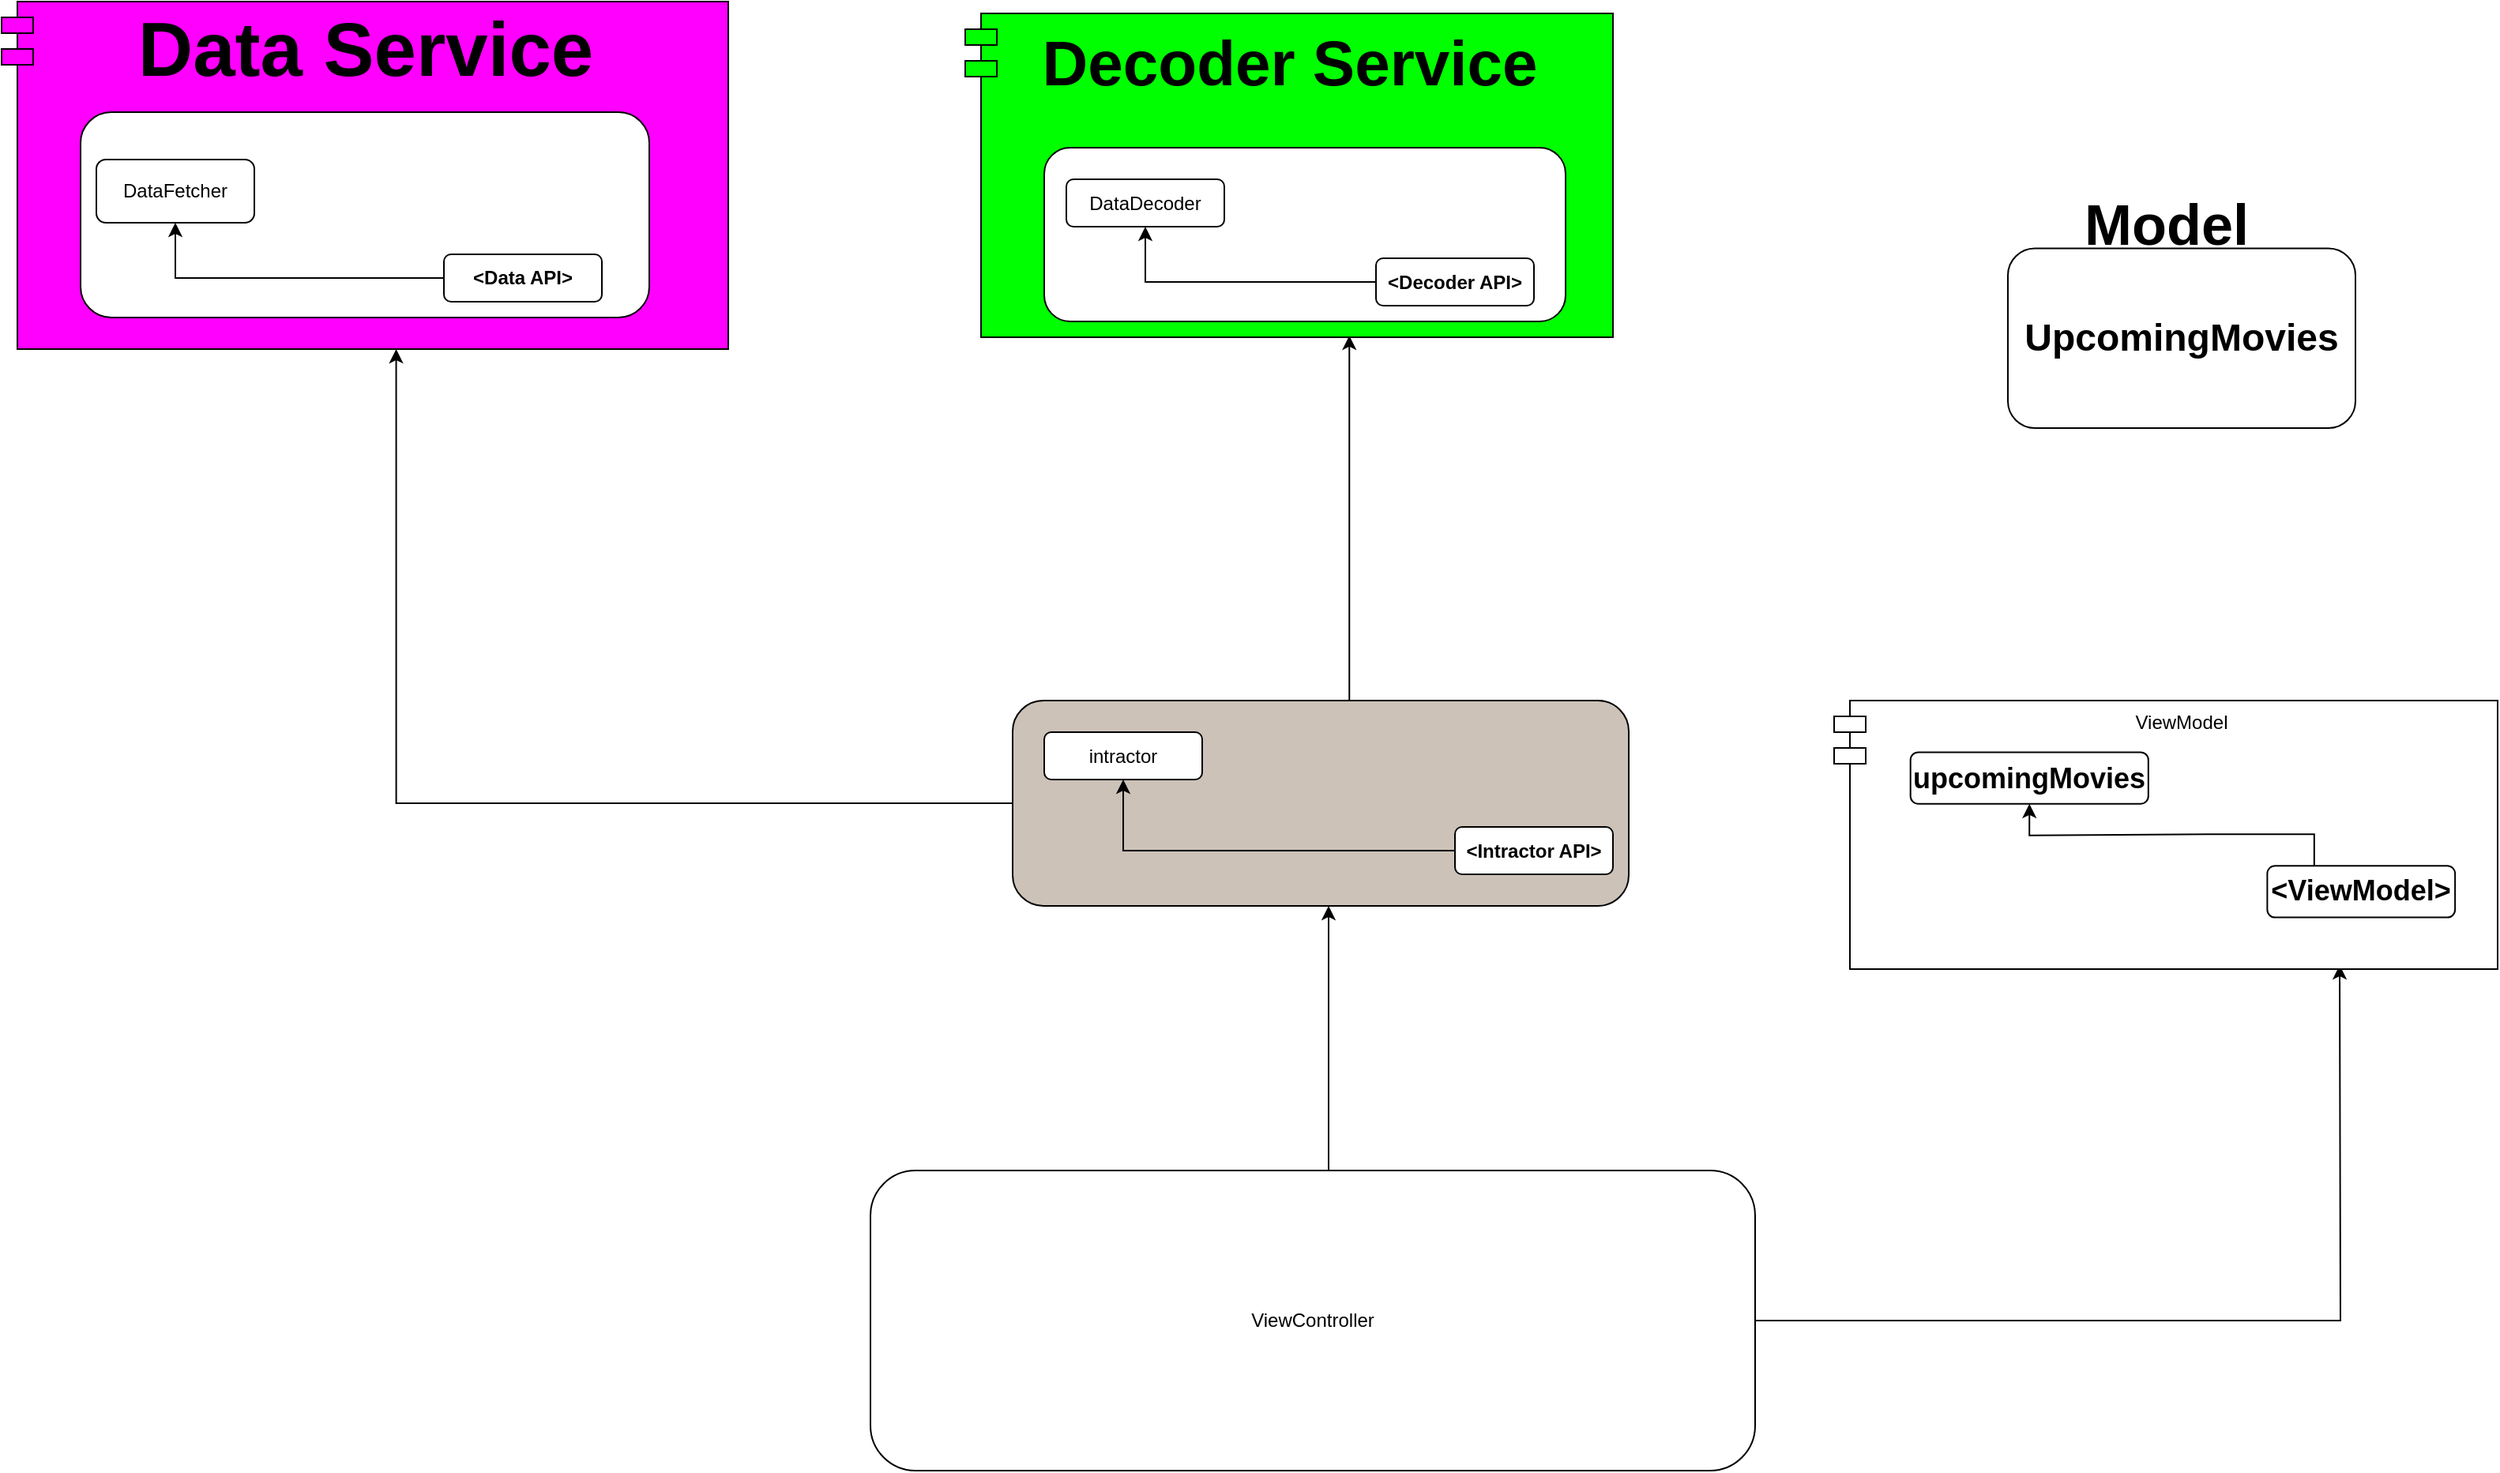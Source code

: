 <mxfile version="14.6.13" type="device" pages="2"><diagram id="UhifSF-42w1qAhomvV2c" name="Page-1"><mxGraphModel dx="5587" dy="3755" grid="1" gridSize="10" guides="1" tooltips="1" connect="1" arrows="1" fold="1" page="1" pageScale="1" pageWidth="827" pageHeight="1169" math="0" shadow="0"><root><mxCell id="0"/><mxCell id="1" parent="0"/><mxCell id="JRCIxCBR2UM5vP3-toow-10" style="edgeStyle=orthogonalEdgeStyle;rounded=0;orthogonalLoop=1;jettySize=auto;html=1;entryX=0.593;entryY=0.995;entryDx=0;entryDy=0;entryPerimeter=0;" parent="1" source="JRCIxCBR2UM5vP3-toow-3" target="JRCIxCBR2UM5vP3-toow-49" edge="1"><mxGeometry relative="1" as="geometry"><mxPoint x="10" y="-726.5" as="targetPoint"/><Array as="points"><mxPoint x="10" y="-677.5"/><mxPoint x="43" y="-677.5"/></Array></mxGeometry></mxCell><mxCell id="JRCIxCBR2UM5vP3-toow-11" style="edgeStyle=orthogonalEdgeStyle;rounded=0;orthogonalLoop=1;jettySize=auto;html=1;entryX=0.543;entryY=1;entryDx=0;entryDy=0;entryPerimeter=0;" parent="1" source="JRCIxCBR2UM5vP3-toow-3" target="JRCIxCBR2UM5vP3-toow-34" edge="1"><mxGeometry relative="1" as="geometry"><mxPoint x="-550" y="-697.5" as="targetPoint"/><Array as="points"><mxPoint x="-560" y="-612.5"/></Array></mxGeometry></mxCell><mxCell id="doRQIKTfhAvHuFWZN_qX-1" style="edgeStyle=orthogonalEdgeStyle;rounded=0;orthogonalLoop=1;jettySize=auto;html=1;" parent="1" source="JRCIxCBR2UM5vP3-toow-6" target="JRCIxCBR2UM5vP3-toow-3" edge="1"><mxGeometry relative="1" as="geometry"><Array as="points"><mxPoint x="30" y="-390"/><mxPoint x="30" y="-390"/></Array></mxGeometry></mxCell><mxCell id="X_9Je712PcFfxpgx6-XO-11" style="edgeStyle=orthogonalEdgeStyle;rounded=0;orthogonalLoop=1;jettySize=auto;html=1;" edge="1" parent="1" source="JRCIxCBR2UM5vP3-toow-6"><mxGeometry relative="1" as="geometry"><mxPoint x="670" y="-510" as="targetPoint"/></mxGeometry></mxCell><mxCell id="JRCIxCBR2UM5vP3-toow-6" value="ViewController" style="rounded=1;whiteSpace=wrap;html=1;" parent="1" vertex="1"><mxGeometry x="-260" y="-380" width="560" height="190" as="geometry"/></mxCell><mxCell id="ehZwfNo9x4EAYzTrg_3U-1" value="" style="group" parent="1" vertex="1" connectable="0"><mxGeometry x="-810" y="-1120" width="460" height="220" as="geometry"/></mxCell><mxCell id="JRCIxCBR2UM5vP3-toow-34" value="" style="shape=module;align=left;spacingLeft=20;align=center;verticalAlign=top;fillColor=#FF00FF;" parent="ehZwfNo9x4EAYzTrg_3U-1" vertex="1"><mxGeometry width="460" height="220" as="geometry"/></mxCell><mxCell id="JRCIxCBR2UM5vP3-toow-35" value="" style="rounded=1;whiteSpace=wrap;html=1;" parent="ehZwfNo9x4EAYzTrg_3U-1" vertex="1"><mxGeometry x="50" y="70" width="360" height="130" as="geometry"/></mxCell><mxCell id="JRCIxCBR2UM5vP3-toow-36" value="DataFetcher" style="rounded=1;whiteSpace=wrap;html=1;" parent="ehZwfNo9x4EAYzTrg_3U-1" vertex="1"><mxGeometry x="60" y="100" width="100" height="40" as="geometry"/></mxCell><mxCell id="JRCIxCBR2UM5vP3-toow-37" style="edgeStyle=orthogonalEdgeStyle;rounded=0;orthogonalLoop=1;jettySize=auto;html=1;" parent="ehZwfNo9x4EAYzTrg_3U-1" source="JRCIxCBR2UM5vP3-toow-38" target="JRCIxCBR2UM5vP3-toow-36" edge="1"><mxGeometry relative="1" as="geometry"/></mxCell><mxCell id="JRCIxCBR2UM5vP3-toow-38" value="&lt;b&gt;&amp;lt;Data API&amp;gt;&lt;/b&gt;" style="rounded=1;whiteSpace=wrap;html=1;" parent="ehZwfNo9x4EAYzTrg_3U-1" vertex="1"><mxGeometry x="280" y="160" width="100" height="30" as="geometry"/></mxCell><mxCell id="JRCIxCBR2UM5vP3-toow-42" value="&lt;b&gt;&lt;font style=&quot;font-size: 48px&quot;&gt;Data Service&lt;/font&gt;&lt;/b&gt;" style="text;html=1;resizable=0;autosize=1;align=center;verticalAlign=middle;points=[];fillColor=none;strokeColor=none;rounded=0;" parent="ehZwfNo9x4EAYzTrg_3U-1" vertex="1"><mxGeometry x="80" y="15" width="300" height="30" as="geometry"/></mxCell><mxCell id="ehZwfNo9x4EAYzTrg_3U-2" value="" style="group" parent="1" vertex="1" connectable="0"><mxGeometry x="-200" y="-1112.5" width="410" height="205" as="geometry"/></mxCell><mxCell id="JRCIxCBR2UM5vP3-toow-49" value="" style="shape=module;align=left;spacingLeft=20;align=center;verticalAlign=top;fillColor=#00FF00;" parent="ehZwfNo9x4EAYzTrg_3U-2" vertex="1"><mxGeometry width="410" height="205" as="geometry"/></mxCell><mxCell id="JRCIxCBR2UM5vP3-toow-50" value="&lt;b&gt;&lt;font style=&quot;font-size: 40px&quot;&gt;Decoder Service&lt;/font&gt;&lt;/b&gt;" style="text;html=1;resizable=0;autosize=1;align=center;verticalAlign=middle;points=[];fillColor=none;strokeColor=none;rounded=0;fontSize=40;" parent="ehZwfNo9x4EAYzTrg_3U-2" vertex="1"><mxGeometry x="40" y="5" width="330" height="50" as="geometry"/></mxCell><mxCell id="JRCIxCBR2UM5vP3-toow-51" value="" style="rounded=1;whiteSpace=wrap;html=1;" parent="ehZwfNo9x4EAYzTrg_3U-2" vertex="1"><mxGeometry x="50" y="85" width="330" height="110" as="geometry"/></mxCell><mxCell id="JRCIxCBR2UM5vP3-toow-53" value="&lt;b&gt;&amp;lt;Decoder API&amp;gt;&lt;/b&gt;" style="rounded=1;whiteSpace=wrap;html=1;" parent="ehZwfNo9x4EAYzTrg_3U-2" vertex="1"><mxGeometry x="260" y="155" width="100" height="30" as="geometry"/></mxCell><mxCell id="JRCIxCBR2UM5vP3-toow-54" value="DataDecoder" style="rounded=1;whiteSpace=wrap;html=1;" parent="ehZwfNo9x4EAYzTrg_3U-2" vertex="1"><mxGeometry x="64" y="105" width="100" height="30" as="geometry"/></mxCell><mxCell id="JRCIxCBR2UM5vP3-toow-52" style="edgeStyle=orthogonalEdgeStyle;rounded=0;orthogonalLoop=1;jettySize=auto;html=1;" parent="ehZwfNo9x4EAYzTrg_3U-2" source="JRCIxCBR2UM5vP3-toow-53" target="JRCIxCBR2UM5vP3-toow-54" edge="1"><mxGeometry relative="1" as="geometry"/></mxCell><mxCell id="ehZwfNo9x4EAYzTrg_3U-4" value="" style="group" parent="1" vertex="1" connectable="0"><mxGeometry x="-170" y="-677.5" width="390" height="130" as="geometry"/></mxCell><mxCell id="JRCIxCBR2UM5vP3-toow-3" value="" style="rounded=1;whiteSpace=wrap;html=1;fillColor=#CCC2B8;" parent="ehZwfNo9x4EAYzTrg_3U-4" vertex="1"><mxGeometry width="390" height="130" as="geometry"/></mxCell><mxCell id="JRCIxCBR2UM5vP3-toow-29" value="&lt;b&gt;&amp;lt;Intractor API&amp;gt;&lt;/b&gt;" style="rounded=1;whiteSpace=wrap;html=1;" parent="ehZwfNo9x4EAYzTrg_3U-4" vertex="1"><mxGeometry x="280" y="80" width="100" height="30" as="geometry"/></mxCell><mxCell id="JRCIxCBR2UM5vP3-toow-30" value="intractor" style="rounded=1;whiteSpace=wrap;html=1;" parent="ehZwfNo9x4EAYzTrg_3U-4" vertex="1"><mxGeometry x="20" y="20" width="100" height="30" as="geometry"/></mxCell><mxCell id="JRCIxCBR2UM5vP3-toow-28" style="edgeStyle=orthogonalEdgeStyle;rounded=0;orthogonalLoop=1;jettySize=auto;html=1;" parent="ehZwfNo9x4EAYzTrg_3U-4" source="JRCIxCBR2UM5vP3-toow-29" target="JRCIxCBR2UM5vP3-toow-30" edge="1"><mxGeometry relative="1" as="geometry"/></mxCell><mxCell id="X_9Je712PcFfxpgx6-XO-9" value="" style="group" vertex="1" connectable="0" parent="1"><mxGeometry x="350" y="-677.5" width="420" height="170" as="geometry"/></mxCell><mxCell id="X_9Je712PcFfxpgx6-XO-4" value="ViewModel&#10;" style="shape=module;align=left;spacingLeft=20;align=center;verticalAlign=top;" vertex="1" parent="X_9Je712PcFfxpgx6-XO-9"><mxGeometry width="420" height="170" as="geometry"/></mxCell><mxCell id="X_9Je712PcFfxpgx6-XO-5" value="&lt;b&gt;&lt;font style=&quot;font-size: 18px&quot;&gt;&amp;lt;ViewModel&amp;gt;&lt;/font&gt;&lt;/b&gt;" style="rounded=1;whiteSpace=wrap;html=1;" vertex="1" parent="X_9Je712PcFfxpgx6-XO-9"><mxGeometry x="274.189" y="104.615" width="118.868" height="32.692" as="geometry"/></mxCell><mxCell id="X_9Je712PcFfxpgx6-XO-7" value="&lt;span style=&quot;font-size: 18px&quot;&gt;&lt;b&gt;upcomingMovies&lt;/b&gt;&lt;/span&gt;" style="rounded=1;whiteSpace=wrap;html=1;" vertex="1" parent="X_9Je712PcFfxpgx6-XO-9"><mxGeometry x="48.34" y="32.692" width="150.566" height="32.692" as="geometry"/></mxCell><mxCell id="X_9Je712PcFfxpgx6-XO-8" style="edgeStyle=orthogonalEdgeStyle;rounded=0;orthogonalLoop=1;jettySize=auto;html=1;exitX=0.25;exitY=0;exitDx=0;exitDy=0;entryX=0.5;entryY=1;entryDx=0;entryDy=0;" edge="1" parent="X_9Je712PcFfxpgx6-XO-9" source="X_9Je712PcFfxpgx6-XO-5" target="X_9Je712PcFfxpgx6-XO-7"><mxGeometry relative="1" as="geometry"/></mxCell><mxCell id="X_9Je712PcFfxpgx6-XO-10" value="" style="group" vertex="1" connectable="0" parent="1"><mxGeometry x="460" y="-990" width="220" height="140" as="geometry"/></mxCell><mxCell id="X_9Je712PcFfxpgx6-XO-2" value="&lt;span&gt;&lt;b&gt;&lt;font style=&quot;font-size: 24px&quot;&gt;UpcomingMovies&lt;/font&gt;&lt;/b&gt;&lt;/span&gt;" style="rounded=1;whiteSpace=wrap;html=1;" vertex="1" parent="X_9Je712PcFfxpgx6-XO-10"><mxGeometry y="26.25" width="220" height="113.75" as="geometry"/></mxCell><mxCell id="X_9Je712PcFfxpgx6-XO-3" value="&lt;b&gt;&lt;font style=&quot;font-size: 36px&quot;&gt;Model&lt;/font&gt;&lt;/b&gt;" style="text;html=1;resizable=0;autosize=1;align=center;verticalAlign=middle;points=[];fillColor=none;strokeColor=none;rounded=0;" vertex="1" parent="X_9Je712PcFfxpgx6-XO-10"><mxGeometry x="40" y="-3.75" width="120" height="30" as="geometry"/></mxCell></root></mxGraphModel></diagram><diagram id="HdNZR1S5MDNft-mWd_tq" name="Page-2"><mxGraphModel dx="5587" dy="3755" grid="1" gridSize="10" guides="1" tooltips="1" connect="1" arrows="1" fold="1" page="1" pageScale="1" pageWidth="827" pageHeight="1169" math="0" shadow="1"><root><mxCell id="1kyIAP5yJ7sOfeCTXV9k-0"/><mxCell id="1kyIAP5yJ7sOfeCTXV9k-1" parent="1kyIAP5yJ7sOfeCTXV9k-0"/><mxCell id="DcD7GZhykRlPcKf7Xhi2-11" value="DataService" style="shape=module;align=left;spacingLeft=20;align=center;verticalAlign=top;fillColor=#FFFFFF;container=0;" parent="1kyIAP5yJ7sOfeCTXV9k-1" vertex="1"><mxGeometry x="-810" y="-1140" width="340" height="250" as="geometry"/></mxCell><mxCell id="DcD7GZhykRlPcKf7Xhi2-13" value="RemoteFetcher: DATAFetcherAPI" style="swimlane;fontStyle=1;align=center;verticalAlign=top;childLayout=stackLayout;horizontal=1;startSize=26;horizontalStack=0;resizeParent=1;resizeParentMax=0;resizeLast=0;collapsible=1;marginBottom=0;fillColor=#FFFFFF;container=0;" parent="1kyIAP5yJ7sOfeCTXV9k-1" vertex="1"><mxGeometry x="-760" y="-980" width="270" height="60" as="geometry"><mxRectangle x="-200" y="20" width="160" height="26" as="alternateBounds"/></mxGeometry></mxCell><mxCell id="DcD7GZhykRlPcKf7Xhi2-16" value="&lt;p style=&quot;margin: 0px ; margin-top: 4px ; text-align: center&quot;&gt;&lt;i&gt;&amp;lt;&amp;lt;Protocol&amp;gt;&amp;gt;&lt;/i&gt;&lt;br&gt;&lt;b&gt;DATAFetcherAPI&lt;/b&gt;&lt;/p&gt;&lt;hr size=&quot;1&quot;&gt;&lt;p style=&quot;margin: 0px ; margin-left: 4px&quot;&gt;+ func load(URL, @escaping (Data?, Error?) -&amp;gt;())&lt;br&gt;&lt;br&gt;&lt;/p&gt;" style="verticalAlign=top;align=left;overflow=fill;fontSize=12;fontFamily=Helvetica;html=1;fillColor=#FFFFFF;container=0;" parent="1kyIAP5yJ7sOfeCTXV9k-1" vertex="1"><mxGeometry x="-760" y="-1110" width="270" height="76" as="geometry"/></mxCell><mxCell id="DcD7GZhykRlPcKf7Xhi2-12" style="edgeStyle=orthogonalEdgeStyle;rounded=0;orthogonalLoop=1;jettySize=auto;html=1;entryX=0.482;entryY=0.98;entryDx=0;entryDy=0;entryPerimeter=0;" parent="1kyIAP5yJ7sOfeCTXV9k-1" source="DcD7GZhykRlPcKf7Xhi2-13" target="DcD7GZhykRlPcKf7Xhi2-16" edge="1"><mxGeometry x="-810" y="-1140" as="geometry"/></mxCell><mxCell id="DcD7GZhykRlPcKf7Xhi2-14" value="" style="line;strokeWidth=1;fillColor=none;align=left;verticalAlign=middle;spacingTop=-1;spacingLeft=3;spacingRight=3;rotatable=0;labelPosition=right;points=[];portConstraint=eastwest;container=0;" parent="1kyIAP5yJ7sOfeCTXV9k-1" vertex="1"><mxGeometry x="-760" y="-954" width="270" height="8" as="geometry"/></mxCell><mxCell id="DcD7GZhykRlPcKf7Xhi2-15" value="func load(URL, @escaping (Data?, Error?) -&gt;())" style="text;strokeColor=none;fillColor=none;align=left;verticalAlign=top;spacingLeft=4;spacingRight=4;overflow=hidden;rotatable=0;points=[[0,0.5],[1,0.5]];portConstraint=eastwest;container=0;" parent="1kyIAP5yJ7sOfeCTXV9k-1" vertex="1"><mxGeometry x="-760" y="-946" width="270" height="26" as="geometry"/></mxCell><mxCell id="4qxVSh-w7b2fWSFn4HQ2-100" value="" style="group" vertex="1" connectable="0" parent="1kyIAP5yJ7sOfeCTXV9k-1"><mxGeometry x="-800" y="-540" width="510" height="260" as="geometry"/></mxCell><mxCell id="4qxVSh-w7b2fWSFn4HQ2-41" value="UpcomingMovies: ViewModel" style="swimlane;fontStyle=0;childLayout=stackLayout;horizontal=1;startSize=26;fillColor=none;horizontalStack=0;resizeParent=1;resizeParentMax=0;resizeLast=0;collapsible=1;marginBottom=0;container=0;" vertex="1" parent="4qxVSh-w7b2fWSFn4HQ2-100"><mxGeometry x="15.3" y="140" width="187" height="100" as="geometry"/></mxCell><mxCell id="4qxVSh-w7b2fWSFn4HQ2-42" value="+ title: String&#10;+ release_date: String&#10;+ rating: Double&#10;+ posterPath: String" style="text;strokeColor=none;fillColor=none;align=left;verticalAlign=top;spacingLeft=4;spacingRight=4;overflow=hidden;rotatable=0;points=[[0,0.5],[1,0.5]];portConstraint=eastwest;container=0;" vertex="1" parent="4qxVSh-w7b2fWSFn4HQ2-100"><mxGeometry x="15.3" y="166" width="187" height="74" as="geometry"/></mxCell><mxCell id="4qxVSh-w7b2fWSFn4HQ2-30" style="edgeStyle=orthogonalEdgeStyle;rounded=0;orthogonalLoop=1;jettySize=auto;html=1;exitX=1.003;exitY=0.298;exitDx=0;exitDy=0;exitPerimeter=0;" edge="1" parent="4qxVSh-w7b2fWSFn4HQ2-100" source="4qxVSh-w7b2fWSFn4HQ2-42" target="4qxVSh-w7b2fWSFn4HQ2-29"><mxGeometry x="-627.938" y="-225.581" as="geometry"><mxPoint x="239.594" y="194.11" as="sourcePoint"/></mxGeometry></mxCell><mxCell id="4qxVSh-w7b2fWSFn4HQ2-16" value="" style="shape=module;align=left;spacingLeft=20;align=center;verticalAlign=top;fillColor=none;container=0;" vertex="1" parent="4qxVSh-w7b2fWSFn4HQ2-100"><mxGeometry width="510" height="260" as="geometry"/></mxCell><mxCell id="4qxVSh-w7b2fWSFn4HQ2-29" value="&lt;p style=&quot;margin: 0px ; margin-top: 4px ; text-align: center&quot;&gt;&lt;i&gt;&amp;lt;&amp;lt;&lt;b&gt;Protocol&lt;/b&gt;&amp;gt;&amp;gt;&lt;/i&gt;&lt;br&gt;&lt;b&gt;ViewModel&lt;/b&gt;&lt;/p&gt;&lt;hr size=&quot;1&quot;&gt;&lt;p style=&quot;margin: 0px ; margin-left: 4px&quot;&gt;+ posterPath: String&lt;/p&gt;&lt;p style=&quot;margin: 0px ; margin-left: 4px&quot;&gt;+ title: String&lt;/p&gt;&lt;p style=&quot;margin: 0px ; margin-left: 4px&quot;&gt;+ release_date: String&lt;/p&gt;&lt;p style=&quot;margin: 0px ; margin-left: 4px&quot;&gt;+ rating: Double&lt;/p&gt;&lt;p style=&quot;margin: 0px ; margin-left: 4px&quot;&gt;&lt;br&gt;&lt;/p&gt;&lt;p style=&quot;margin: 0px ; margin-left: 4px&quot;&gt;&lt;br&gt;&lt;/p&gt;" style="verticalAlign=top;align=left;overflow=fill;fontSize=12;fontFamily=Helvetica;html=1;fillColor=none;container=0;" vertex="1" parent="4qxVSh-w7b2fWSFn4HQ2-100"><mxGeometry x="310" y="20.0" width="181.05" height="110.47" as="geometry"/></mxCell><mxCell id="4qxVSh-w7b2fWSFn4HQ2-101" value="" style="group" vertex="1" connectable="0" parent="1kyIAP5yJ7sOfeCTXV9k-1"><mxGeometry x="-810" y="-250" width="510" height="230" as="geometry"/></mxCell><mxCell id="4qxVSh-w7b2fWSFn4HQ2-90" value="UI" style="shape=module;align=left;spacingLeft=20;align=center;verticalAlign=top;fillColor=none;container=0;" vertex="1" parent="4qxVSh-w7b2fWSFn4HQ2-101"><mxGeometry width="510" height="230" as="geometry"/></mxCell><mxCell id="4qxVSh-w7b2fWSFn4HQ2-91" value="ViewController: UIViewController" style="swimlane;fontStyle=1;align=center;verticalAlign=top;childLayout=stackLayout;horizontal=1;startSize=26;horizontalStack=0;resizeParent=1;resizeParentMax=0;resizeLast=0;collapsible=1;marginBottom=0;fillColor=none;container=0;" vertex="1" parent="4qxVSh-w7b2fWSFn4HQ2-101"><mxGeometry x="77.273" y="90" width="386.364" height="120" as="geometry"/></mxCell><mxCell id="4qxVSh-w7b2fWSFn4HQ2-95" value="&lt;b&gt;&lt;font style=&quot;font-size: 24px&quot;&gt;UIKIT&lt;/font&gt;&lt;/b&gt;" style="text;html=1;resizable=0;autosize=1;align=center;verticalAlign=middle;points=[];fillColor=none;strokeColor=none;rounded=0;container=0;" vertex="1" parent="4qxVSh-w7b2fWSFn4HQ2-101"><mxGeometry x="200.909" y="60" width="80" height="20" as="geometry"/></mxCell><mxCell id="4qxVSh-w7b2fWSFn4HQ2-92" value="+ tableView: UITableView&#10;- intractor: Inreactor&#10;- viewModel: ViewModel&#10;" style="text;strokeColor=none;fillColor=none;align=left;verticalAlign=top;spacingLeft=4;spacingRight=4;overflow=hidden;rotatable=0;points=[[0,0.5],[1,0.5]];portConstraint=eastwest;container=0;" vertex="1" parent="4qxVSh-w7b2fWSFn4HQ2-101"><mxGeometry x="77.273" y="116" width="386.364" height="54" as="geometry"/></mxCell><mxCell id="4qxVSh-w7b2fWSFn4HQ2-93" value="" style="line;strokeWidth=1;fillColor=none;align=left;verticalAlign=middle;spacingTop=-1;spacingLeft=3;spacingRight=3;rotatable=0;labelPosition=right;points=[];portConstraint=eastwest;container=0;" vertex="1" parent="4qxVSh-w7b2fWSFn4HQ2-101"><mxGeometry x="77.273" y="170" width="386.364" height="8" as="geometry"/></mxCell><mxCell id="4qxVSh-w7b2fWSFn4HQ2-94" value="+ loadData(using url : URL) -&gt; ViewModel&#10;&#10;&#10;" style="text;strokeColor=none;fillColor=none;align=left;verticalAlign=top;spacingLeft=4;spacingRight=4;overflow=hidden;rotatable=0;points=[[0,0.5],[1,0.5]];portConstraint=eastwest;container=0;" vertex="1" parent="4qxVSh-w7b2fWSFn4HQ2-101"><mxGeometry x="77.273" y="178" width="386.364" height="32" as="geometry"/></mxCell><mxCell id="4qxVSh-w7b2fWSFn4HQ2-104" value="" style="group" vertex="1" connectable="0" parent="1kyIAP5yJ7sOfeCTXV9k-1"><mxGeometry x="-810" y="-860" width="600" height="280" as="geometry"/></mxCell><mxCell id="4qxVSh-w7b2fWSFn4HQ2-32" value="" style="shape=module;align=left;spacingLeft=20;align=center;verticalAlign=top;fillColor=none;container=0;" vertex="1" parent="4qxVSh-w7b2fWSFn4HQ2-104"><mxGeometry y="-10" width="600" height="279.23" as="geometry"/></mxCell><mxCell id="4qxVSh-w7b2fWSFn4HQ2-38" value="&lt;p style=&quot;margin: 0px ; margin-top: 4px ; text-align: center&quot;&gt;&lt;i&gt;&amp;lt;&amp;lt;&lt;b&gt;Protocol&lt;/b&gt;&amp;gt;&amp;gt;&lt;/i&gt;&lt;br&gt;&lt;b&gt;Intractor&lt;/b&gt;&lt;/p&gt;&lt;hr size=&quot;1&quot;&gt;&lt;p style=&quot;margin: 0px ; margin-left: 4px&quot;&gt;+ loadData(from url: URL) -&amp;gt; ViewModel&lt;/p&gt;&lt;p style=&quot;margin: 0px ; margin-left: 4px&quot;&gt;&lt;br&gt;&lt;/p&gt;" style="verticalAlign=top;align=left;overflow=fill;fontSize=12;fontFamily=Helvetica;html=1;fillColor=none;container=0;" vertex="1" parent="4qxVSh-w7b2fWSFn4HQ2-104"><mxGeometry x="330" y="-0.003" width="240" height="69.453" as="geometry"/></mxCell><mxCell id="4qxVSh-w7b2fWSFn4HQ2-39" style="edgeStyle=orthogonalEdgeStyle;rounded=0;orthogonalLoop=1;jettySize=auto;html=1;" edge="1" parent="4qxVSh-w7b2fWSFn4HQ2-104" source="4qxVSh-w7b2fWSFn4HQ2-35" target="4qxVSh-w7b2fWSFn4HQ2-38"><mxGeometry x="-720" y="-924.848" as="geometry"/></mxCell><mxCell id="4qxVSh-w7b2fWSFn4HQ2-103" value="" style="group" vertex="1" connectable="0" parent="4qxVSh-w7b2fWSFn4HQ2-104"><mxGeometry x="47" y="86.154" width="350" height="172.308" as="geometry"/></mxCell><mxCell id="4qxVSh-w7b2fWSFn4HQ2-35" value="+ decoder: DecoderAPI&#10;+ dataLoader: DataFetcherAPI&#10;&#10;&#10;" style="text;strokeColor=none;fillColor=none;align=left;verticalAlign=top;spacingLeft=4;spacingRight=4;overflow=hidden;rotatable=0;points=[[0,0.5],[1,0.5]];portConstraint=eastwest;container=0;" vertex="1" parent="4qxVSh-w7b2fWSFn4HQ2-103"><mxGeometry y="32.322" width="350" height="50.487" as="geometry"/></mxCell><mxCell id="4qxVSh-w7b2fWSFn4HQ2-36" value="" style="line;strokeWidth=1;fillColor=none;align=left;verticalAlign=middle;spacingTop=-1;spacingLeft=3;spacingRight=3;rotatable=0;labelPosition=right;points=[];portConstraint=eastwest;container=0;" vertex="1" parent="4qxVSh-w7b2fWSFn4HQ2-103"><mxGeometry y="82.809" width="350" height="9.179" as="geometry"/></mxCell><mxCell id="4qxVSh-w7b2fWSFn4HQ2-37" value="+ loadData(from url: URL) -&gt; ViewModel&#10;- load(from url: URL) -&gt; Data&#10;- decode(data: Data) -&gt; Model&#10;- buildViewModel(from Model) -&gt; ViewModel" style="text;strokeColor=none;fillColor=none;align=left;verticalAlign=top;spacingLeft=4;spacingRight=4;overflow=hidden;rotatable=0;points=[[0,0.5],[1,0.5]];portConstraint=eastwest;container=0;" vertex="1" parent="4qxVSh-w7b2fWSFn4HQ2-103"><mxGeometry y="91.988" width="350" height="80.32" as="geometry"/></mxCell><mxCell id="4qxVSh-w7b2fWSFn4HQ2-34" value="VCIntractor: Intractor" style="swimlane;fontStyle=1;align=center;verticalAlign=top;childLayout=stackLayout;horizontal=1;startSize=26;horizontalStack=0;resizeParent=1;resizeParentMax=0;resizeLast=0;collapsible=1;marginBottom=0;fillColor=none;container=0;" vertex="1" parent="4qxVSh-w7b2fWSFn4HQ2-103"><mxGeometry width="350" height="165.498" as="geometry"/></mxCell><mxCell id="s_Yl9e2CeMTQiv_r_vm1-0" value="Untitled Layer" parent="1kyIAP5yJ7sOfeCTXV9k-0"/><mxCell id="s_Yl9e2CeMTQiv_r_vm1-2" value="" style="group" parent="s_Yl9e2CeMTQiv_r_vm1-0" vertex="1" connectable="0"><mxGeometry x="-390" y="-1140" width="377" height="250" as="geometry"/></mxCell><mxCell id="s_Yl9e2CeMTQiv_r_vm1-3" value="Decoder Service" style="shape=module;align=left;spacingLeft=20;align=center;verticalAlign=top;fillColor=#FFFFFF;" parent="s_Yl9e2CeMTQiv_r_vm1-2" vertex="1"><mxGeometry width="377" height="250" as="geometry"/></mxCell><mxCell id="s_Yl9e2CeMTQiv_r_vm1-10" style="edgeStyle=orthogonalEdgeStyle;rounded=0;orthogonalLoop=1;jettySize=auto;html=1;entryX=0.5;entryY=1;entryDx=0;entryDy=0;" parent="s_Yl9e2CeMTQiv_r_vm1-2" source="s_Yl9e2CeMTQiv_r_vm1-4" target="s_Yl9e2CeMTQiv_r_vm1-9" edge="1"><mxGeometry relative="1" as="geometry"/></mxCell><mxCell id="s_Yl9e2CeMTQiv_r_vm1-4" value="DataFetcher: DataAPI" style="swimlane;fontStyle=1;align=center;verticalAlign=top;childLayout=stackLayout;horizontal=1;startSize=26;horizontalStack=0;resizeParent=1;resizeParentMax=0;resizeLast=0;collapsible=1;marginBottom=0;fillColor=#FFFFFF;" parent="s_Yl9e2CeMTQiv_r_vm1-2" vertex="1"><mxGeometry x="52.365" y="160" width="305.785" height="60" as="geometry"><mxRectangle x="-200" y="20" width="160" height="26" as="alternateBounds"/></mxGeometry></mxCell><mxCell id="s_Yl9e2CeMTQiv_r_vm1-5" value="" style="line;strokeWidth=1;fillColor=none;align=left;verticalAlign=middle;spacingTop=-1;spacingLeft=3;spacingRight=3;rotatable=0;labelPosition=right;points=[];portConstraint=eastwest;" parent="s_Yl9e2CeMTQiv_r_vm1-4" vertex="1"><mxGeometry y="26" width="305.785" height="8" as="geometry"/></mxCell><mxCell id="s_Yl9e2CeMTQiv_r_vm1-6" value="  + func decode&lt;T: Decodable&gt;(Data,(T?, Error?) -&gt; () )" style="text;strokeColor=none;fillColor=none;align=left;verticalAlign=top;spacingLeft=4;spacingRight=4;overflow=hidden;rotatable=0;points=[[0,0.5],[1,0.5]];portConstraint=eastwest;" parent="s_Yl9e2CeMTQiv_r_vm1-4" vertex="1"><mxGeometry y="34" width="305.785" height="26" as="geometry"/></mxCell><mxCell id="s_Yl9e2CeMTQiv_r_vm1-9" value="&lt;p style=&quot;margin: 0px ; margin-top: 4px ; text-align: center&quot;&gt;&lt;i&gt;&amp;lt;&amp;lt;Protocol&amp;gt;&amp;gt;&lt;/i&gt;&lt;br&gt;&lt;b&gt;DecoderAPI&lt;/b&gt;&lt;/p&gt;&lt;hr size=&quot;1&quot;&gt;&lt;p style=&quot;margin: 0px ; margin-left: 4px&quot;&gt;&lt;span class=&quot;pl-en&quot; style=&quot;box-sizing: border-box&quot;&gt;&amp;nbsp; +&amp;nbsp;&lt;b&gt;func&lt;/b&gt;&amp;nbsp;decode&lt;/span&gt;&lt;span style=&quot;color: rgb(36 , 41 , 46) ; background-color: rgb(255 , 255 , 255)&quot;&gt;&amp;lt;T&lt;/span&gt;&lt;span style=&quot;color: rgb(36 , 41 , 46) ; background-color: rgb(255 , 255 , 255)&quot;&gt;:&amp;nbsp;&lt;/span&gt;&lt;span class=&quot;pl-e&quot; style=&quot;box-sizing: border-box&quot;&gt;Decodable&lt;/span&gt;&lt;span style=&quot;color: rgb(36 , 41 , 46) ; background-color: rgb(255 , 255 , 255)&quot;&gt;&amp;gt;(&lt;/span&gt;&lt;span style=&quot;color: rgb(36 , 41 , 46) ; background-color: rgb(255 , 255 , 255)&quot;&gt;Data,&lt;/span&gt;&lt;span style=&quot;color: rgb(36 , 41 , 46) ; background-color: rgb(255 , 255 , 255)&quot;&gt;(T&lt;/span&gt;&lt;span class=&quot;pl-k&quot; style=&quot;box-sizing: border-box&quot;&gt;?&lt;/span&gt;&lt;span style=&quot;color: rgb(36 , 41 , 46) ; background-color: rgb(255 , 255 , 255)&quot;&gt;,&amp;nbsp;&lt;/span&gt;&lt;span class=&quot;pl-c1&quot; style=&quot;box-sizing: border-box&quot;&gt;Error&lt;/span&gt;&lt;span class=&quot;pl-k&quot; style=&quot;box-sizing: border-box&quot;&gt;?&lt;/span&gt;&lt;span style=&quot;color: rgb(36 , 41 , 46) ; background-color: rgb(255 , 255 , 255)&quot;&gt;)&amp;nbsp;&lt;/span&gt;&lt;span class=&quot;pl-k&quot; style=&quot;box-sizing: border-box&quot;&gt;-&amp;gt;&lt;/span&gt;&lt;span style=&quot;color: rgb(36 , 41 , 46) ; background-color: rgb(255 , 255 , 255)&quot;&gt;&amp;nbsp;&lt;/span&gt;&lt;span&gt;()&lt;/span&gt;&lt;span style=&quot;color: rgb(36 , 41 , 46) ; background-color: rgb(255 , 255 , 255)&quot;&gt;&amp;nbsp;)&lt;/span&gt;&lt;br&gt;&lt;/p&gt;" style="verticalAlign=top;align=left;overflow=fill;fontSize=12;fontFamily=Helvetica;html=1;fillColor=none;" parent="s_Yl9e2CeMTQiv_r_vm1-2" vertex="1"><mxGeometry x="38.228" y="30" width="311.025" height="70" as="geometry"/></mxCell></root></mxGraphModel></diagram></mxfile>